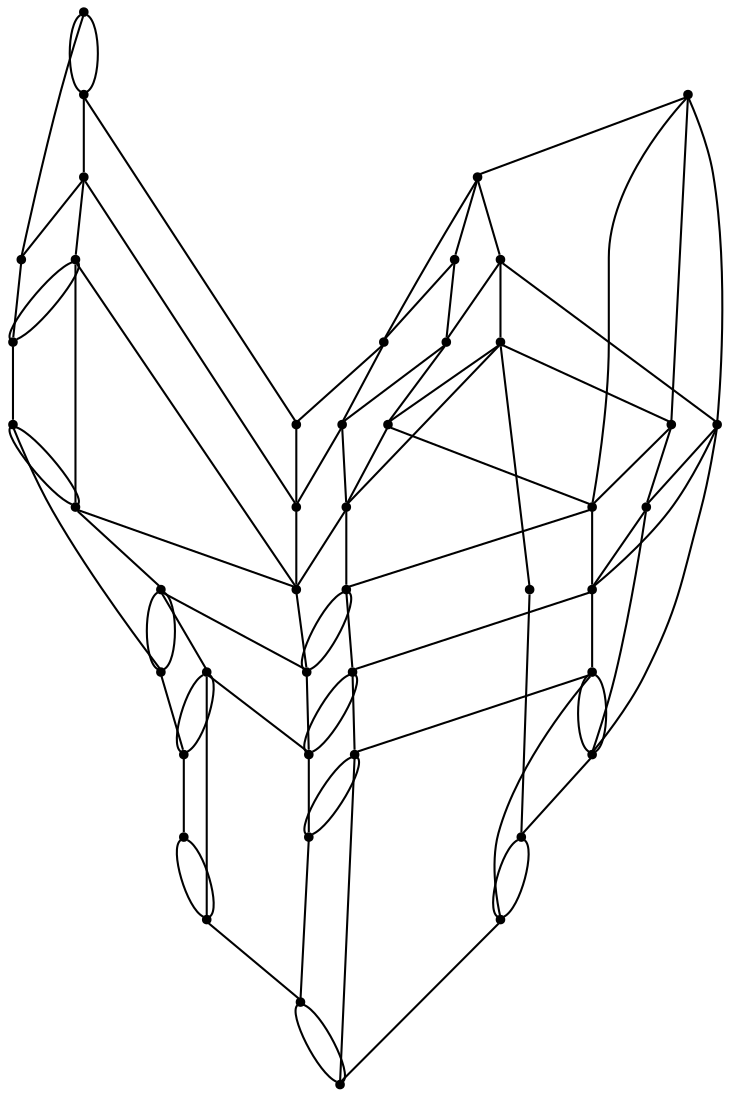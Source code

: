 graph {
  node [shape=point,comment="{\"directed\":false,\"doi\":\"10.1007/978-3-030-68766-3_25\",\"figure\":\"4 (1)\"}"]

  v0 [pos="1503.1030175430408,1016.8231511290946"]
  v1 [pos="1405.7812621984879,1065.4844816262116"]
  v2 [pos="1503.1030175430408,1065.4844816262116"]
  v3 [pos="1405.781262198488,1077.6487968482768"]
  v4 [pos="1503.1030175430408,1077.6487968482768"]
  v5 [pos="1405.781262198488,1126.3101273453938"]
  v6 [pos="1113.8097009114779,1126.3101273453938"]
  v7 [pos="1065.1477899274141,1004.6588359070295"]
  v8 [pos="1113.8097009114779,1138.474442567459"]
  v9 [pos="1016.4858948404544,1065.4844816262116"]
  v10 [pos="1113.8097009114779,1016.8231511290946"]
  v11 [pos="1016.4858948404544,1077.6487968482768"]
  v12 [pos="1113.8097009114779,1150.6396798102805"]
  v13 [pos="1600.4268713053775,1004.6588359070292"]
  v14 [pos="1600.4268713053775,1016.8231511290946"]
  v15 [pos="1600.4268713053775,1065.4844816262116"]
  v16 [pos="1600.4268713053775,1077.6487968482768"]
  v17 [pos="1600.4268713053775,1126.3101273453938"]
  v18 [pos="1600.4268713053775,1138.474442567459"]
  v19 [pos="1600.4268713053775,1150.6396798102805"]
  v20 [pos="1503.1030175430408,1004.6588359070292"]
  v21 [pos="1503.1030175430408,1126.3101273453938"]
  v22 [pos="1503.1030175430408,1138.474442567459"]
  v23 [pos="1503.1030175430408,1150.6396798102805"]
  v24 [pos="1405.7812621984879,1004.6588359070295"]
  v25 [pos="1405.781262198488,1138.474442567459"]
  v26 [pos="1405.781262198488,1150.6396798102805"]
  v27 [pos="1405.781262198488,1016.8231511290946"]
  v28 [pos="1308.4574084361511,1004.6588359070295"]
  v29 [pos="1308.4574084361514,1016.8231511290946"]
  v30 [pos="1308.4574084361514,1065.4844816262116"]
  v31 [pos="1308.4574084361514,1077.6487968482768"]
  v32 [pos="1308.4574084361514,1126.3101273453938"]
  v33 [pos="1308.4574084361511,1138.474442567459"]
  v34 [pos="1308.4574084361511,1150.6396798102805"]
  v35 [pos="1211.1335546738146,1004.6588359070295"]
  v36 [pos="1211.1335546738146,1016.8231511290946"]
  v37 [pos="1211.1335546738146,1065.4844816262116"]
  v38 [pos="1211.1335546738146,1077.6487968482768"]
  v39 [pos="1211.1335546738146,1126.3101273453938"]
  v40 [pos="1211.1335546738146,1138.474442567459"]
  v41 [pos="1211.1335546738146,1150.6396798102805"]
  v42 [pos="1113.8097009114779,1004.6588359070292"]
  v43 [pos="1113.8097009114779,1065.4844816262116"]
  v44 [pos="1113.8097009114779,1077.6487968482768"]

  v0 -- v1 [id="-1",pos="1503.1030175430408,1016.8231511290946 1454.4400732471893,1016.8231511290946 1454.4400732471893,1065.4844816262116 1405.7812621984879,1065.4844816262116"]
  v2 -- v3 [id="-2",pos="1503.1030175430408,1065.4844816262116 1454.4400732471893,1065.4844816262116 1454.4400732471893,1077.6487968482768 1405.781262198488,1077.6487968482768"]
  v4 -- v5 [id="-3",pos="1503.1030175430408,1077.6487968482768 1454.4400732471893,1077.6487968482768 1454.4400732471893,1126.3101273453938 1405.781262198488,1126.3101273453938"]
  v6 -- v7 [id="-4",pos="1113.8097009114779,1126.3101273453938 1089.4735868090602,1126.3101273453938 1089.4735868090602,1004.6589630823062 1065.1477899274141,1004.6588359070295"]
  v8 -- v9 [id="-5",pos="1113.8097009114779,1138.474442567459 1065.14472178626,1138.474442567459 1065.14472178626,1065.4844816262116 1016.4858948404544,1065.4844816262116"]
  v9 -- v10 [id="-6",pos="1016.4858948404544,1065.4844816262116 1065.1446581978423,1065.4844816262116 1065.1446581978423,1016.8231511290946 1113.8097009114779,1016.8231511290946"]
  v11 -- v12 [id="-7",pos="1016.4858948404544,1077.6487968482768 1065.1446581978423,1077.6487968482768 1065.1446581978423,1150.6386942018858 1113.8097009114779,1150.6396798102805"]
  v13 -- v20 [id="-8",pos="1600.4268713053775,1004.6588359070292 1600.429923549427,992.494647860241 1600.429923549427,992.494647860241 1600.429923549427,992.494647860241 1503.1060697870903,992.494647860241 1503.1060697870903,992.494647860241 1503.1060697870903,992.494647860241 1503.1030175430408,1004.6588359070292 1503.1030175430408,1004.6588359070292 1503.1030175430408,1004.6588359070292"]
  v14 -- v13 [id="-9",pos="1600.4268713053775,1016.8231511290946 1600.4268713053775,1004.6588359070292 1600.4268713053775,1004.6588359070292 1600.4268713053775,1004.6588359070292"]
  v11 -- v38 [id="-11",pos="1016.4858948404544,1077.6487968482768 1016.4869281522421,1089.8171816791983 1016.4869281522421,1089.8171816791983 1016.4869281522421,1089.8171816791983 1211.1346356769154,1089.8171816791983 1211.1346356769154,1089.8171816791983 1211.1346356769154,1089.8171816791983 1211.1335546738146,1077.6487968482768 1211.1335546738146,1077.6487968482768 1211.1335546738146,1077.6487968482768"]
  v9 -- v37 [id="-12",pos="1016.4858948404544,1065.4844816262116 1016.4869281522421,1053.3201664041464 1016.4869281522421,1053.3201664041464 1016.4869281522421,1053.3201664041464 1211.1346356769154,1053.3201664041464 1211.1346356769154,1053.3201664041464 1211.1346356769154,1053.3201664041464 1211.1335546738146,1065.4844816262116 1211.1335546738146,1065.4844816262116 1211.1335546738146,1065.4844816262116"]
  v9 -- v43 [id="-13",pos="1016.4858948404544,1065.4844816262116 1113.8097009114779,1065.4844816262116 1113.8097009114779,1065.4844816262116 1113.8097009114779,1065.4844816262116"]
  v7 -- v42 [id="-14",pos="1065.1477899274141,1004.6588359070295 1113.8097009114779,1004.6588359070292 1113.8097009114779,1004.6588359070292 1113.8097009114779,1004.6588359070292"]
  v11 -- v9 [id="-15",pos="1016.4858948404544,1077.6487968482768 1016.4858948404544,1065.4844816262116 1016.4858948404544,1065.4844816262116 1016.4858948404544,1065.4844816262116"]
  v11 -- v44 [id="-16",pos="1016.4858948404544,1077.6487968482768 1113.8097009114779,1077.6487968482768 1113.8097009114779,1077.6487968482768 1113.8097009114779,1077.6487968482768"]
  v14 -- v0 [id="-17",pos="1600.4268713053775,1016.8231511290946 1600.429923549427,1028.9916631352928 1600.429923549427,1028.9916631352928 1600.429923549427,1028.9916631352928 1503.1060697870903,1028.9916631352928 1503.1060697870903,1028.9916631352928 1503.1060697870903,1028.9916631352928 1503.1030175430408,1016.8231511290946 1503.1030175430408,1016.8231511290946 1503.1030175430408,1016.8231511290946"]
  v15 -- v2 [id="-18",pos="1600.4268713053775,1065.4844816262116 1600.429923549427,1053.3201664041464 1600.429923549427,1053.3201664041464 1600.429923549427,1053.3201664041464 1503.1060697870903,1053.3201664041464 1503.1060697870903,1053.3201664041464 1503.1060697870903,1053.3201664041464 1503.1030175430408,1065.4844816262116 1503.1030175430408,1065.4844816262116 1503.1030175430408,1065.4844816262116"]
  v16 -- v15 [id="-19",pos="1600.4268713053775,1077.6487968482768 1600.4268713053775,1065.4844816262116 1600.4268713053775,1065.4844816262116 1600.4268713053775,1065.4844816262116"]
  v12 -- v8 [id="-20",pos="1113.8097009114779,1150.6396798102805 1113.8097009114779,1138.474442567459 1113.8097009114779,1138.474442567459 1113.8097009114779,1138.474442567459"]
  v8 -- v6 [id="-21",pos="1113.8097009114779,1138.474442567459 1113.8097009114779,1126.3101273453938 1113.8097009114779,1126.3101273453938 1113.8097009114779,1126.3101273453938"]
  v6 -- v44 [id="-22",pos="1113.8097009114779,1126.3101273453938 1113.8097009114779,1077.6487968482768 1113.8097009114779,1077.6487968482768 1113.8097009114779,1077.6487968482768"]
  v44 -- v43 [id="-23",pos="1113.8097009114779,1077.6487968482768 1113.8097009114779,1065.4844816262116 1113.8097009114779,1065.4844816262116 1113.8097009114779,1065.4844816262116"]
  v43 -- v10 [id="-24",pos="1113.8097009114779,1065.4844816262116 1113.8097009114779,1016.8231511290946 1113.8097009114779,1016.8231511290946 1113.8097009114779,1016.8231511290946"]
  v10 -- v42 [id="-25",pos="1113.8097009114779,1016.8231511290946 1113.8097009114779,1004.6588359070292 1113.8097009114779,1004.6588359070292 1113.8097009114779,1004.6588359070292"]
  v16 -- v4 [id="-27",pos="1600.4268713053775,1077.6487968482768 1600.429923549427,1089.8171816791983 1600.429923549427,1089.8171816791983 1600.429923549427,1089.8171816791983 1503.1060697870903,1089.8171816791983 1503.1060697870903,1089.8171816791983 1503.1060697870903,1089.8171816791983 1503.1030175430408,1077.6487968482768 1503.1030175430408,1077.6487968482768 1503.1030175430408,1077.6487968482768"]
  v12 -- v41 [id="-28",pos="1113.8097009114779,1150.6396798102805 1211.1335546738146,1150.6396798102805 1211.1335546738146,1150.6396798102805 1211.1335546738146,1150.6396798102805"]
  v17 -- v21 [id="-29",pos="1600.4268713053775,1126.3101273453938 1600.429923549427,1114.1458121233286 1600.429923549427,1114.1458121233286 1600.429923549427,1114.1458121233286 1503.1060697870903,1114.1458121233286 1503.1060697870903,1114.1458121233286 1503.1060697870903,1114.1458121233286 1503.1030175430408,1126.3101273453938 1503.1030175430408,1126.3101273453938 1503.1030175430408,1126.3101273453938"]
  v18 -- v17 [id="-30",pos="1600.4268713053775,1138.474442567459 1600.4268713053775,1126.3101273453938 1600.4268713053775,1126.3101273453938 1600.4268713053775,1126.3101273453938"]
  v42 -- v35 [id="-31",pos="1113.8097009114779,1004.6588359070292 1113.810781914579,992.494647860241 1113.810781914579,992.494647860241 1113.810781914579,992.494647860241 1211.1346356769154,992.494647860241 1211.1346356769154,992.494647860241 1211.1346356769154,992.494647860241 1211.1335546738146,1004.6588359070295 1211.1335546738146,1004.6588359070295 1211.1335546738146,1004.6588359070295"]
  v10 -- v36 [id="-32",pos="1113.8097009114779,1016.8231511290946 1211.1335546738146,1016.8231511290946 1211.1335546738146,1016.8231511290946 1211.1335546738146,1016.8231511290946"]
  v12 -- v34 [id="-33",pos="1113.8097009114779,1150.6396798102805 1113.810781914579,1162.8071426204456 1113.810781914579,1162.8071426204456 1113.810781914579,1162.8071426204456 1308.4584894392522,1162.8071426204456 1308.4584894392522,1162.8071426204456 1308.4584894392522,1162.8071426204456 1308.4574084361511,1150.6396798102805 1308.4574084361511,1150.6396798102805 1308.4574084361511,1150.6396798102805"]
  v6 -- v32 [id="-35",pos="1113.8097009114779,1126.3101273453938 1113.810781914579,1114.1458121233286 1113.810781914579,1114.1458121233286 1113.810781914579,1114.1458121233286 1308.4584894392522,1114.1458121233286 1308.4584894392522,1114.1458121233286 1308.4584894392522,1114.1458121233286 1308.4574084361514,1126.3101273453938 1308.4574084361514,1126.3101273453938 1308.4574084361514,1126.3101273453938"]
  v19 -- v18 [id="-36",pos="1600.4268713053775,1150.6396798102805 1600.4268713053775,1138.474442567459 1600.4268713053775,1138.474442567459 1600.4268713053775,1138.474442567459"]
  v19 -- v23 [id="-37",pos="1600.4268713053775,1150.6396798102805 1600.429923549427,1162.8071426204456 1600.429923549427,1162.8071426204456 1600.429923549427,1162.8071426204456 1503.1060697870903,1162.8071426204456 1503.1060697870903,1162.8071426204456 1503.1060697870903,1162.8071426204456 1503.1030175430408,1150.6396798102805 1503.1030175430408,1150.6396798102805 1503.1030175430408,1150.6396798102805"]
  v41 -- v40 [id="-41",pos="1211.1335546738146,1150.6396798102805 1211.1335546738146,1138.474442567459 1211.1335546738146,1138.474442567459 1211.1335546738146,1138.474442567459"]
  v40 -- v39 [id="-42",pos="1211.1335546738146,1138.474442567459 1211.1335546738146,1126.3101273453938 1211.1335546738146,1126.3101273453938 1211.1335546738146,1126.3101273453938"]
  v39 -- v38 [id="-43",pos="1211.1335546738146,1126.3101273453938 1211.1335546738146,1077.6487968482768 1211.1335546738146,1077.6487968482768 1211.1335546738146,1077.6487968482768"]
  v38 -- v37 [id="-44",pos="1211.1335546738146,1077.6487968482768 1211.1335546738146,1065.4844816262116 1211.1335546738146,1065.4844816262116 1211.1335546738146,1065.4844816262116"]
  v37 -- v36 [id="-45",pos="1211.1335546738146,1065.4844816262116 1211.1335546738146,1016.8231511290946 1211.1335546738146,1016.8231511290946 1211.1335546738146,1016.8231511290946"]
  v36 -- v35 [id="-46",pos="1211.1335546738146,1016.8231511290946 1211.1335546738146,1004.6588359070295 1211.1335546738146,1004.6588359070295 1211.1335546738146,1004.6588359070295"]
  v41 -- v34 [id="-48",pos="1211.1335546738146,1150.6396798102805 1308.4574084361511,1150.6396798102805 1308.4574084361511,1150.6396798102805 1308.4574084361511,1150.6396798102805"]
  v44 -- v38 [id="-49",pos="1113.8097009114779,1077.6487968482768 1211.1335546738146,1077.6487968482768 1211.1335546738146,1077.6487968482768 1211.1335546738146,1077.6487968482768"]
  v43 -- v37 [id="-51",pos="1113.8097009114779,1065.4844816262116 1211.1335546738146,1065.4844816262116 1211.1335546738146,1065.4844816262116 1211.1335546738146,1065.4844816262116"]
  v38 -- v31 [id="-52",pos="1211.1335546738146,1077.6487968482768 1308.4574084361514,1077.6487968482768 1308.4574084361514,1077.6487968482768 1308.4574084361514,1077.6487968482768"]
  v37 -- v30 [id="-53",pos="1211.1335546738146,1065.4844816262116 1308.4574084361514,1065.4844816262116 1308.4574084361514,1065.4844816262116 1308.4574084361514,1065.4844816262116"]
  v36 -- v10 [id="-54",pos="1211.1335546738146,1016.8231511290946 1211.1346356769154,1028.9916631352928 1211.1346356769154,1028.9916631352928 1211.1346356769154,1028.9916631352928 1113.810781914579,1028.9916631352928 1113.810781914579,1028.9916631352928 1113.810781914579,1028.9916631352928 1113.8097009114779,1016.8231511290946 1113.8097009114779,1016.8231511290946 1113.8097009114779,1016.8231511290946"]
  v42 -- v35 [id="-55",pos="1113.8097009114779,1004.6588359070292 1211.1335546738146,1004.6588359070295 1211.1335546738146,1004.6588359070295 1211.1335546738146,1004.6588359070295"]
  v35 -- v28 [id="-56",pos="1211.1335546738146,1004.6588359070295 1308.4574084361511,1004.6588359070295 1308.4574084361511,1004.6588359070295 1308.4574084361511,1004.6588359070295"]
  v15 -- v14 [id="-58",pos="1600.4268713053775,1065.4844816262116 1600.4268713053775,1016.8231511290946 1600.4268713053775,1016.8231511290946 1600.4268713053775,1016.8231511290946"]
  v17 -- v16 [id="-60",pos="1600.4268713053775,1126.3101273453938 1600.4268713053775,1077.6487968482768 1600.4268713053775,1077.6487968482768 1600.4268713053775,1077.6487968482768"]
  v40 -- v33 [id="-64",pos="1211.1335546738146,1138.474442567459 1308.4574084361511,1138.474442567459 1308.4574084361511,1138.474442567459 1308.4574084361511,1138.474442567459"]
  v39 -- v32 [id="-65",pos="1211.1335546738146,1126.3101273453938 1308.4574084361514,1126.3101273453938 1308.4574084361514,1126.3101273453938 1308.4574084361514,1126.3101273453938"]
  v0 -- v20 [id="-68",pos="1503.1030175430408,1016.8231511290946 1503.1030175430408,1004.6588359070292 1503.1030175430408,1004.6588359070292 1503.1030175430408,1004.6588359070292"]
  v4 -- v2 [id="-70",pos="1503.1030175430408,1077.6487968482768 1503.1030175430408,1065.4844816262116 1503.1030175430408,1065.4844816262116 1503.1030175430408,1065.4844816262116"]
  v34 -- v33 [id="-72",pos="1308.4574084361511,1150.6396798102805 1308.4574084361511,1138.474442567459 1308.4574084361511,1138.474442567459 1308.4574084361511,1138.474442567459"]
  v33 -- v32 [id="-73",pos="1308.4574084361511,1138.474442567459 1308.4574084361514,1126.3101273453938 1308.4574084361514,1126.3101273453938 1308.4574084361514,1126.3101273453938"]
  v32 -- v31 [id="-74",pos="1308.4574084361514,1126.3101273453938 1308.4574084361514,1077.6487968482768 1308.4574084361514,1077.6487968482768 1308.4574084361514,1077.6487968482768"]
  v31 -- v30 [id="-75",pos="1308.4574084361514,1077.6487968482768 1308.4574084361514,1065.4844816262116 1308.4574084361514,1065.4844816262116 1308.4574084361514,1065.4844816262116"]
  v30 -- v29 [id="-76",pos="1308.4574084361514,1065.4844816262116 1308.4574084361514,1016.8231511290946 1308.4574084361514,1016.8231511290946 1308.4574084361514,1016.8231511290946"]
  v29 -- v28 [id="-77",pos="1308.4574084361514,1016.8231511290946 1308.4574084361511,1004.6588359070295 1308.4574084361511,1004.6588359070295 1308.4574084361511,1004.6588359070295"]
  v34 -- v26 [id="-81",pos="1308.4574084361511,1150.6396798102805 1405.781262198488,1150.6396798102805 1405.781262198488,1150.6396798102805 1405.781262198488,1150.6396798102805"]
  v33 -- v25 [id="-82",pos="1308.4574084361511,1138.474442567459 1405.781262198488,1138.474442567459 1405.781262198488,1138.474442567459 1405.781262198488,1138.474442567459"]
  v32 -- v5 [id="-83",pos="1308.4574084361514,1126.3101273453938 1405.781262198488,1126.3101273453938 1405.781262198488,1126.3101273453938 1405.781262198488,1126.3101273453938"]
  v31 -- v3 [id="-85",pos="1308.4574084361514,1077.6487968482768 1308.4584894392522,1089.8171816791983 1308.4584894392522,1089.8171816791983 1308.4584894392522,1089.8171816791983 1405.782343201589,1089.8171816791983 1405.782343201589,1089.8171816791983 1405.782343201589,1089.8171816791983 1405.781262198488,1077.6487968482768 1405.781262198488,1077.6487968482768 1405.781262198488,1077.6487968482768"]
  v30 -- v1 [id="-86",pos="1308.4574084361514,1065.4844816262116 1308.4584894392522,1053.3201664041464 1308.4584894392522,1053.3201664041464 1308.4584894392522,1053.3201664041464 1405.782343201589,1053.3201664041464 1405.782343201589,1053.3201664041464 1405.782343201589,1053.3201664041464 1405.7812621984879,1065.4844816262116 1405.7812621984879,1065.4844816262116 1405.7812621984879,1065.4844816262116"]
  v30 -- v1 [id="-87",pos="1308.4574084361514,1065.4844816262116 1405.7812621984879,1065.4844816262116 1405.7812621984879,1065.4844816262116 1405.7812621984879,1065.4844816262116"]
  v29 -- v27 [id="-88",pos="1308.4574084361514,1016.8231511290946 1308.4584894392522,1028.9916631352928 1308.4584894392522,1028.9916631352928 1308.4584894392522,1028.9916631352928 1405.782343201589,1028.9916631352928 1405.782343201589,1028.9916631352928 1405.782343201589,1028.9916631352928 1405.781262198488,1016.8231511290946 1405.781262198488,1016.8231511290946 1405.781262198488,1016.8231511290946"]
  v28 -- v24 [id="-90",pos="1308.4574084361511,1004.6588359070295 1405.7812621984879,1004.6588359070295 1405.7812621984879,1004.6588359070295 1405.7812621984879,1004.6588359070295"]
  v6 -- v39 [id="-92",pos="1113.8097009114779,1126.3101273453938 1211.1335546738146,1126.3101273453938 1211.1335546738146,1126.3101273453938 1211.1335546738146,1126.3101273453938"]
  v8 -- v40 [id="-93",pos="1113.8097009114779,1138.474442567459 1211.1335546738146,1138.474442567459 1211.1335546738146,1138.474442567459 1211.1335546738146,1138.474442567459"]
  v36 -- v29 [id="-94",pos="1211.1335546738146,1016.8231511290946 1308.4574084361514,1016.8231511290946 1308.4574084361514,1016.8231511290946 1308.4574084361514,1016.8231511290946"]
  v22 -- v21 [id="-96",pos="1503.1030175430408,1138.474442567459 1503.1030175430408,1126.3101273453938 1503.1030175430408,1126.3101273453938 1503.1030175430408,1126.3101273453938"]
  v23 -- v22 [id="-97",pos="1503.1030175430408,1150.6396798102805 1503.1030175430408,1138.474442567459 1503.1030175430408,1138.474442567459 1503.1030175430408,1138.474442567459"]
  v20 -- v13 [id="-98",pos="1503.1030175430408,1004.6588359070292 1600.4268713053775,1004.6588359070292 1600.4268713053775,1004.6588359070292 1600.4268713053775,1004.6588359070292"]
  v20 -- v24 [id="-99",pos="1503.1030175430408,1004.6588359070292 1405.7812621984879,1004.6588359070295 1405.7812621984879,1004.6588359070295 1405.7812621984879,1004.6588359070295"]
  v0 -- v14 [id="-100",pos="1503.1030175430408,1016.8231511290946 1600.4268713053775,1016.8231511290946 1600.4268713053775,1016.8231511290946 1600.4268713053775,1016.8231511290946"]
  v2 -- v15 [id="-101",pos="1503.1030175430408,1065.4844816262116 1600.4268713053775,1065.4844816262116 1600.4268713053775,1065.4844816262116 1600.4268713053775,1065.4844816262116"]
  v4 -- v16 [id="-102",pos="1503.1030175430408,1077.6487968482768 1600.4268713053775,1077.6487968482768 1600.4268713053775,1077.6487968482768 1600.4268713053775,1077.6487968482768"]
  v21 -- v5 [id="-103",pos="1503.1030175430408,1126.3101273453938 1405.781262198488,1126.3101273453938 1405.781262198488,1126.3101273453938 1405.781262198488,1126.3101273453938"]
  v21 -- v17 [id="-104",pos="1503.1030175430408,1126.3101273453938 1600.4268713053775,1126.3101273453938 1600.4268713053775,1126.3101273453938 1600.4268713053775,1126.3101273453938"]
  v22 -- v18 [id="-105",pos="1503.1030175430408,1138.474442567459 1600.4268713053775,1138.474442567459 1600.4268713053775,1138.474442567459 1600.4268713053775,1138.474442567459"]
  v22 -- v25 [id="-106",pos="1503.1030175430408,1138.474442567459 1405.781262198488,1138.474442567459 1405.781262198488,1138.474442567459 1405.781262198488,1138.474442567459"]
  v23 -- v26 [id="-107",pos="1503.1030175430408,1150.6396798102805 1405.781262198488,1150.6396798102805 1405.781262198488,1150.6396798102805 1405.781262198488,1150.6396798102805"]
  v26 -- v25 [id="-109",pos="1405.781262198488,1150.6396798102805 1405.781262198488,1138.474442567459 1405.781262198488,1138.474442567459 1405.781262198488,1138.474442567459"]
  v25 -- v5 [id="-110",pos="1405.781262198488,1138.474442567459 1405.781262198488,1126.3101273453938 1405.781262198488,1126.3101273453938 1405.781262198488,1126.3101273453938"]
  v5 -- v3 [id="-111",pos="1405.781262198488,1126.3101273453938 1405.781262198488,1077.6487968482768 1405.781262198488,1077.6487968482768 1405.781262198488,1077.6487968482768"]
  v3 -- v1 [id="-112",pos="1405.781262198488,1077.6487968482768 1405.7812621984879,1065.4844816262116 1405.7812621984879,1065.4844816262116 1405.7812621984879,1065.4844816262116"]
  v1 -- v27 [id="-113",pos="1405.7812621984879,1065.4844816262116 1405.781262198488,1016.8231511290946 1405.781262198488,1016.8231511290946 1405.781262198488,1016.8231511290946"]
  v27 -- v24 [id="-114",pos="1405.781262198488,1016.8231511290946 1405.7812621984879,1004.6588359070295 1405.7812621984879,1004.6588359070295 1405.7812621984879,1004.6588359070295"]
  v29 -- v27 [id="-117",pos="1308.4574084361514,1016.8231511290946 1405.781262198488,1016.8231511290946 1405.781262198488,1016.8231511290946 1405.781262198488,1016.8231511290946"]
  v24 -- v28 [id="-119",pos="1405.7812621984879,1004.6588359070295 1405.782343201589,992.494647860241 1405.782343201589,992.494647860241 1405.782343201589,992.494647860241 1308.4584894392522,992.494647860241 1308.4584894392522,992.494647860241 1308.4584894392522,992.494647860241 1308.4574084361511,1004.6588359070295 1308.4574084361511,1004.6588359070295 1308.4574084361511,1004.6588359070295"]
  v31 -- v3 [id="-120",pos="1308.4574084361514,1077.6487968482768 1405.781262198488,1077.6487968482768 1405.781262198488,1077.6487968482768 1405.781262198488,1077.6487968482768"]
  v23 -- v19 [id="-121",pos="1503.1030175430408,1150.6396798102805 1600.4268713053775,1150.6396798102805 1600.4268713053775,1150.6396798102805 1600.4268713053775,1150.6396798102805"]
  v2 -- v0 [id="-124",pos="1503.1030175430408,1065.4844816262116 1503.1030175430408,1016.8231511290946 1503.1030175430408,1016.8231511290946 1503.1030175430408,1016.8231511290946"]
  v21 -- v4 [id="-126",pos="1503.1030175430408,1126.3101273453938 1503.1030175430408,1077.6487968482768 1503.1030175430408,1077.6487968482768 1503.1030175430408,1077.6487968482768"]
}